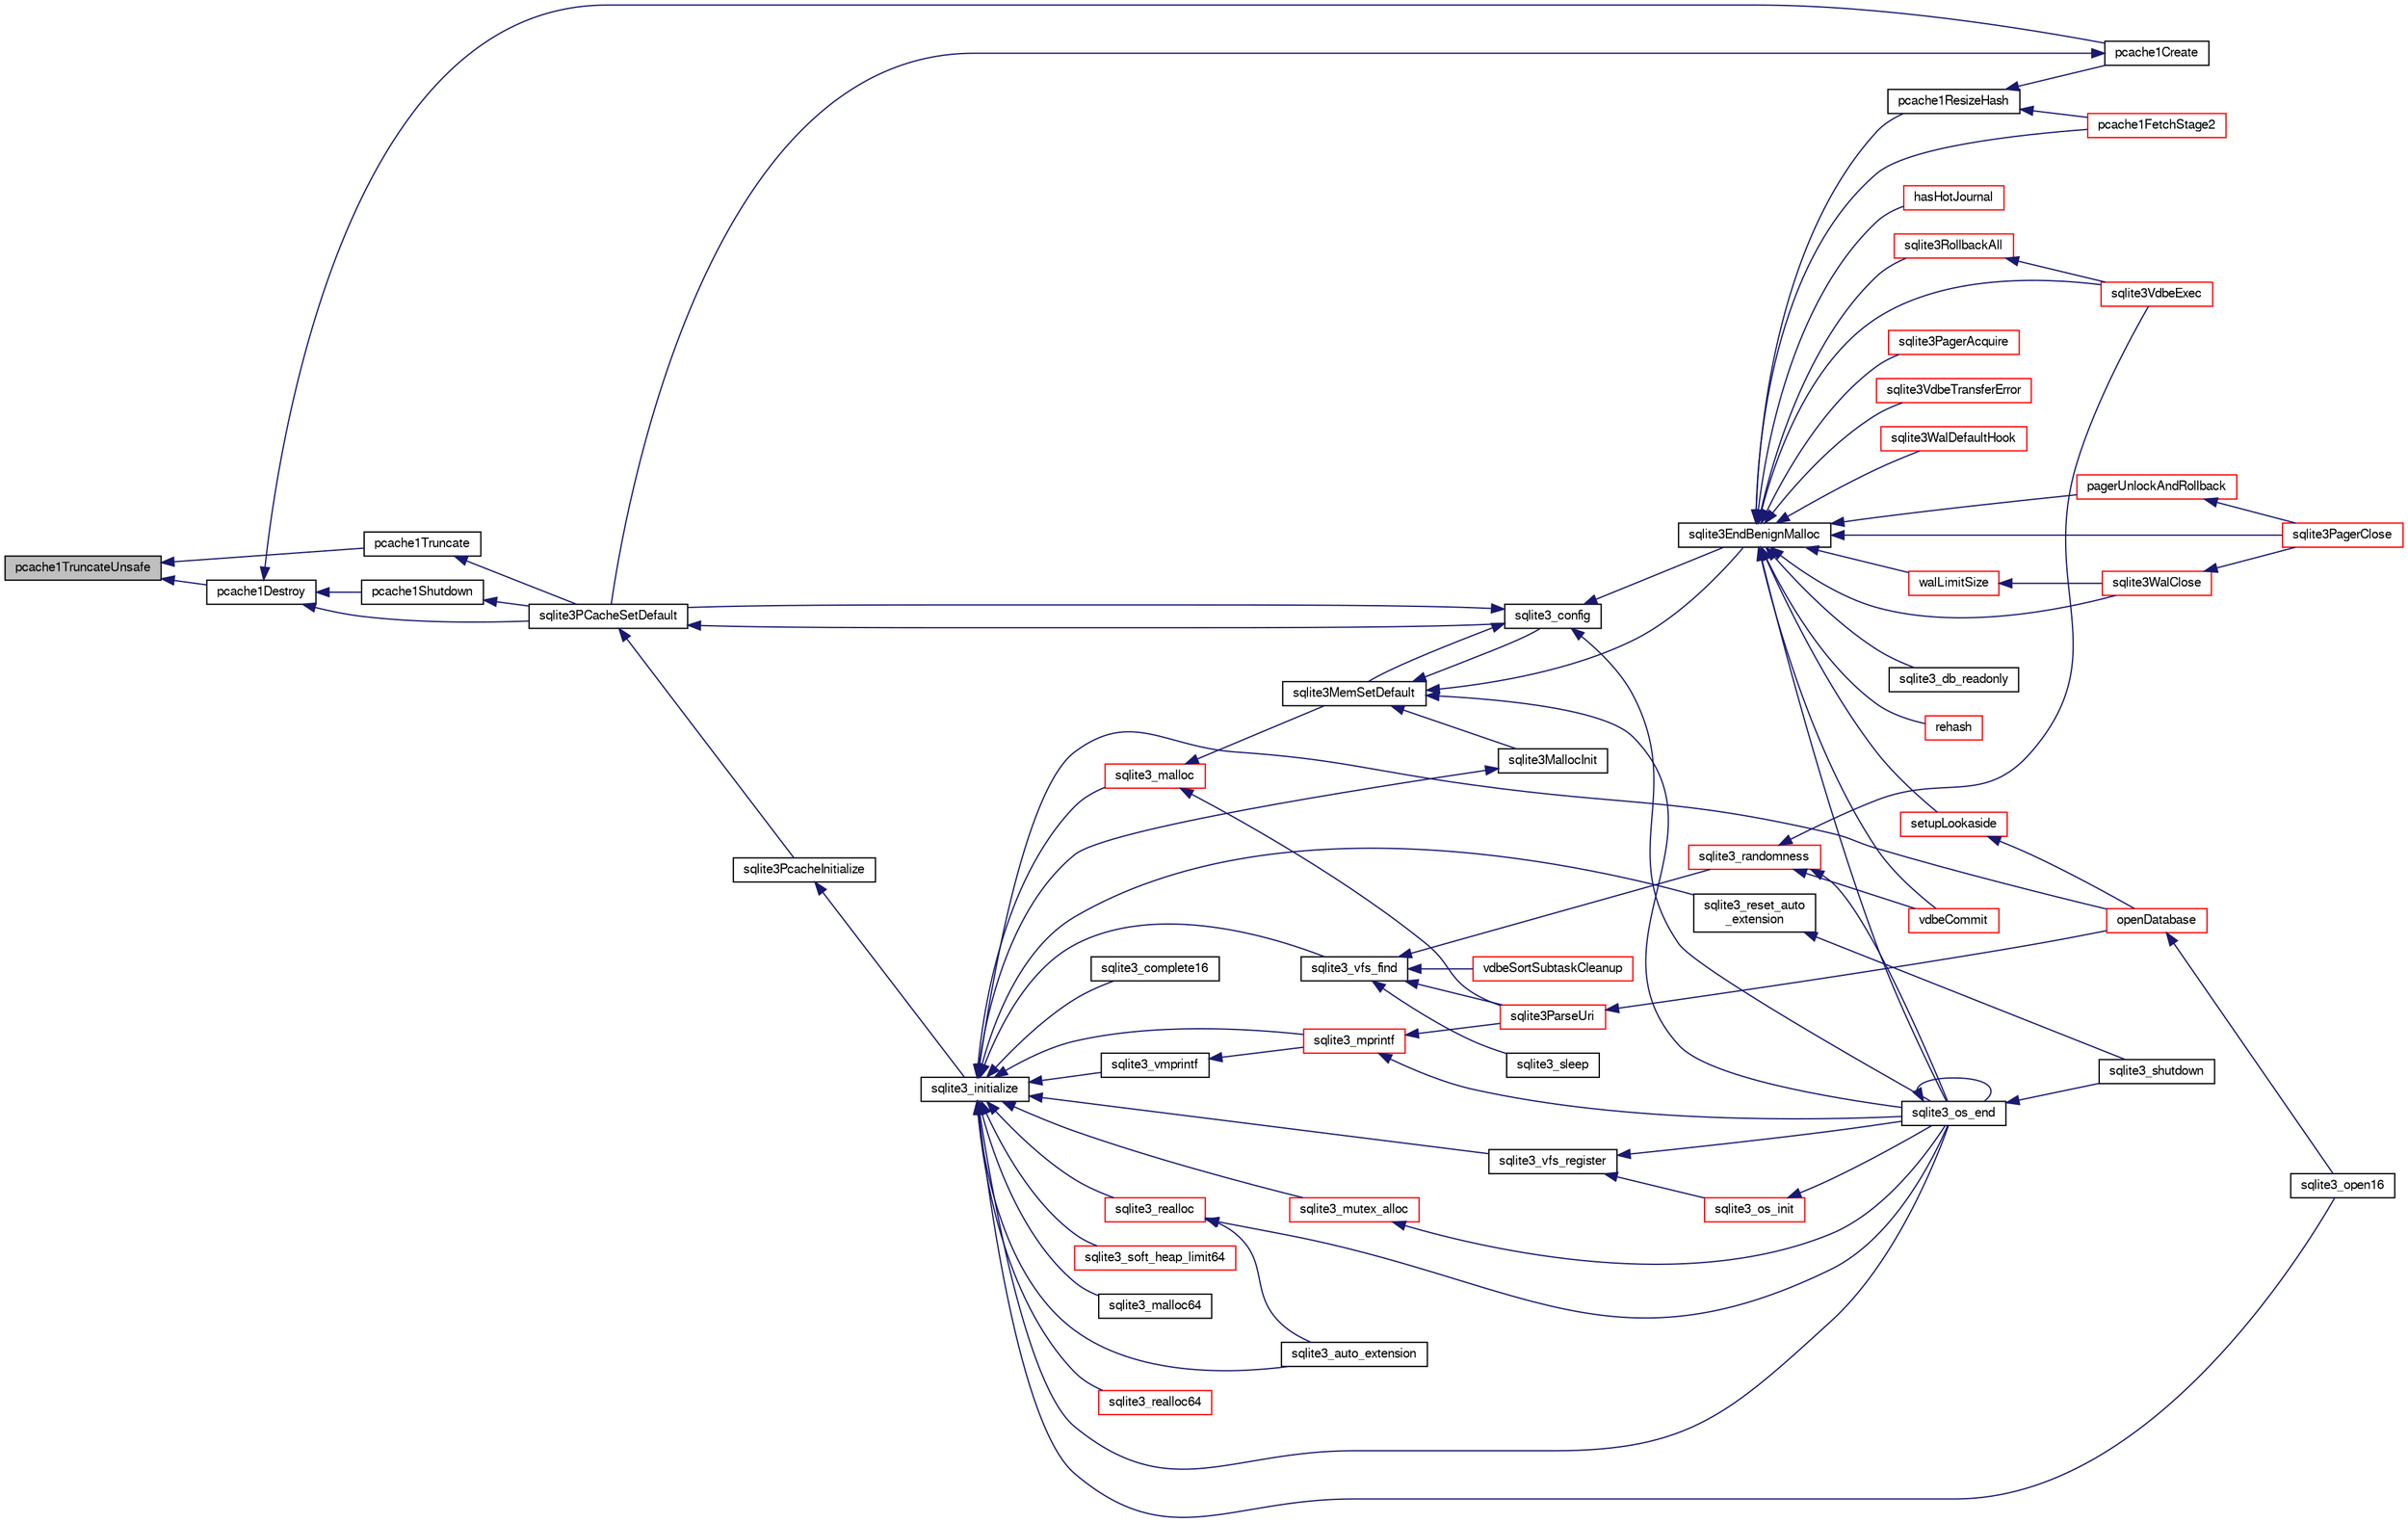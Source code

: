 digraph "pcache1TruncateUnsafe"
{
  edge [fontname="FreeSans",fontsize="10",labelfontname="FreeSans",labelfontsize="10"];
  node [fontname="FreeSans",fontsize="10",shape=record];
  rankdir="LR";
  Node234800 [label="pcache1TruncateUnsafe",height=0.2,width=0.4,color="black", fillcolor="grey75", style="filled", fontcolor="black"];
  Node234800 -> Node234801 [dir="back",color="midnightblue",fontsize="10",style="solid",fontname="FreeSans"];
  Node234801 [label="pcache1Truncate",height=0.2,width=0.4,color="black", fillcolor="white", style="filled",URL="$sqlite3_8c.html#ab21c5f71467aa7cfe1d1da105ecab289"];
  Node234801 -> Node234802 [dir="back",color="midnightblue",fontsize="10",style="solid",fontname="FreeSans"];
  Node234802 [label="sqlite3PCacheSetDefault",height=0.2,width=0.4,color="black", fillcolor="white", style="filled",URL="$sqlite3_8c.html#a91974afe7709a742451438556ee0c70c"];
  Node234802 -> Node234803 [dir="back",color="midnightblue",fontsize="10",style="solid",fontname="FreeSans"];
  Node234803 [label="sqlite3PcacheInitialize",height=0.2,width=0.4,color="black", fillcolor="white", style="filled",URL="$sqlite3_8c.html#a2902c61ddc88bea002c4d69fe4052b1f"];
  Node234803 -> Node234804 [dir="back",color="midnightblue",fontsize="10",style="solid",fontname="FreeSans"];
  Node234804 [label="sqlite3_initialize",height=0.2,width=0.4,color="black", fillcolor="white", style="filled",URL="$sqlite3_8h.html#ab0c0ee2d5d4cf8b28e9572296a8861df"];
  Node234804 -> Node234805 [dir="back",color="midnightblue",fontsize="10",style="solid",fontname="FreeSans"];
  Node234805 [label="sqlite3_vfs_find",height=0.2,width=0.4,color="black", fillcolor="white", style="filled",URL="$sqlite3_8h.html#ac201a26de3dfa1d6deb8069eb8d95627"];
  Node234805 -> Node234806 [dir="back",color="midnightblue",fontsize="10",style="solid",fontname="FreeSans"];
  Node234806 [label="sqlite3_randomness",height=0.2,width=0.4,color="red", fillcolor="white", style="filled",URL="$sqlite3_8h.html#aa452ad88657d4606e137b09c4e9315c7"];
  Node234806 -> Node234811 [dir="back",color="midnightblue",fontsize="10",style="solid",fontname="FreeSans"];
  Node234811 [label="sqlite3_os_end",height=0.2,width=0.4,color="black", fillcolor="white", style="filled",URL="$sqlite3_8h.html#a2288c95881ecca13d994e42b6a958906"];
  Node234811 -> Node234811 [dir="back",color="midnightblue",fontsize="10",style="solid",fontname="FreeSans"];
  Node234811 -> Node234812 [dir="back",color="midnightblue",fontsize="10",style="solid",fontname="FreeSans"];
  Node234812 [label="sqlite3_shutdown",height=0.2,width=0.4,color="black", fillcolor="white", style="filled",URL="$sqlite3_8h.html#aeaf9947fe863ba3d3aca061475e3af2e"];
  Node234806 -> Node235089 [dir="back",color="midnightblue",fontsize="10",style="solid",fontname="FreeSans"];
  Node235089 [label="vdbeCommit",height=0.2,width=0.4,color="red", fillcolor="white", style="filled",URL="$sqlite3_8c.html#a5d7f1e0625451b987728f600cfe1b92d"];
  Node234806 -> Node234820 [dir="back",color="midnightblue",fontsize="10",style="solid",fontname="FreeSans"];
  Node234820 [label="sqlite3VdbeExec",height=0.2,width=0.4,color="red", fillcolor="white", style="filled",URL="$sqlite3_8c.html#a8ce40a614bdc56719c4d642b1e4dfb21"];
  Node234805 -> Node235210 [dir="back",color="midnightblue",fontsize="10",style="solid",fontname="FreeSans"];
  Node235210 [label="vdbeSortSubtaskCleanup",height=0.2,width=0.4,color="red", fillcolor="white", style="filled",URL="$sqlite3_8c.html#abc8ce4c3ef58cc10f5b27642aab32b30"];
  Node234805 -> Node235213 [dir="back",color="midnightblue",fontsize="10",style="solid",fontname="FreeSans"];
  Node235213 [label="sqlite3ParseUri",height=0.2,width=0.4,color="red", fillcolor="white", style="filled",URL="$sqlite3_8c.html#aaa912f29a67460d8b2186c97056e8767"];
  Node235213 -> Node235055 [dir="back",color="midnightblue",fontsize="10",style="solid",fontname="FreeSans"];
  Node235055 [label="openDatabase",height=0.2,width=0.4,color="red", fillcolor="white", style="filled",URL="$sqlite3_8c.html#a6a9c3bc3a64234e863413f41db473758"];
  Node235055 -> Node235058 [dir="back",color="midnightblue",fontsize="10",style="solid",fontname="FreeSans"];
  Node235058 [label="sqlite3_open16",height=0.2,width=0.4,color="black", fillcolor="white", style="filled",URL="$sqlite3_8h.html#adbc401bb96713f32e553db32f6f3ca33"];
  Node234805 -> Node235214 [dir="back",color="midnightblue",fontsize="10",style="solid",fontname="FreeSans"];
  Node235214 [label="sqlite3_sleep",height=0.2,width=0.4,color="black", fillcolor="white", style="filled",URL="$sqlite3_8h.html#ad0c133ddbbecb6433f3c6ebef8966efa"];
  Node234804 -> Node235215 [dir="back",color="midnightblue",fontsize="10",style="solid",fontname="FreeSans"];
  Node235215 [label="sqlite3_vfs_register",height=0.2,width=0.4,color="black", fillcolor="white", style="filled",URL="$sqlite3_8h.html#a7184b289ccd4c4c7200589137d88c4ae"];
  Node235215 -> Node235216 [dir="back",color="midnightblue",fontsize="10",style="solid",fontname="FreeSans"];
  Node235216 [label="sqlite3_os_init",height=0.2,width=0.4,color="red", fillcolor="white", style="filled",URL="$sqlite3_8h.html#acebc2290d00a32d3afe2361f2979038b"];
  Node235216 -> Node234811 [dir="back",color="midnightblue",fontsize="10",style="solid",fontname="FreeSans"];
  Node235215 -> Node234811 [dir="back",color="midnightblue",fontsize="10",style="solid",fontname="FreeSans"];
  Node234804 -> Node235218 [dir="back",color="midnightblue",fontsize="10",style="solid",fontname="FreeSans"];
  Node235218 [label="sqlite3_mutex_alloc",height=0.2,width=0.4,color="red", fillcolor="white", style="filled",URL="$sqlite3_8h.html#aa3f89418cd18e99596435c958b29b650"];
  Node235218 -> Node234811 [dir="back",color="midnightblue",fontsize="10",style="solid",fontname="FreeSans"];
  Node234804 -> Node235222 [dir="back",color="midnightblue",fontsize="10",style="solid",fontname="FreeSans"];
  Node235222 [label="sqlite3_soft_heap_limit64",height=0.2,width=0.4,color="red", fillcolor="white", style="filled",URL="$sqlite3_8h.html#ab37b3a4d1652e3acb2c43d1252e6b852"];
  Node234804 -> Node235224 [dir="back",color="midnightblue",fontsize="10",style="solid",fontname="FreeSans"];
  Node235224 [label="sqlite3_malloc",height=0.2,width=0.4,color="red", fillcolor="white", style="filled",URL="$sqlite3_8h.html#a510e31845345737f17d86ce0b2328356"];
  Node235224 -> Node235225 [dir="back",color="midnightblue",fontsize="10",style="solid",fontname="FreeSans"];
  Node235225 [label="sqlite3MemSetDefault",height=0.2,width=0.4,color="black", fillcolor="white", style="filled",URL="$sqlite3_8c.html#a162fbfd727e92c5f8f72625b5ff62549"];
  Node235225 -> Node235226 [dir="back",color="midnightblue",fontsize="10",style="solid",fontname="FreeSans"];
  Node235226 [label="sqlite3EndBenignMalloc",height=0.2,width=0.4,color="black", fillcolor="white", style="filled",URL="$sqlite3_8c.html#a4582127cc64d483dc66c7acf9d8d8fbb"];
  Node235226 -> Node235227 [dir="back",color="midnightblue",fontsize="10",style="solid",fontname="FreeSans"];
  Node235227 [label="rehash",height=0.2,width=0.4,color="red", fillcolor="white", style="filled",URL="$sqlite3_8c.html#a4851529638f6c7af16239ee6e2dcc628"];
  Node235226 -> Node234811 [dir="back",color="midnightblue",fontsize="10",style="solid",fontname="FreeSans"];
  Node235226 -> Node235276 [dir="back",color="midnightblue",fontsize="10",style="solid",fontname="FreeSans"];
  Node235276 [label="pcache1ResizeHash",height=0.2,width=0.4,color="black", fillcolor="white", style="filled",URL="$sqlite3_8c.html#a7795922581c79a689c6e954dad69c037"];
  Node235276 -> Node235277 [dir="back",color="midnightblue",fontsize="10",style="solid",fontname="FreeSans"];
  Node235277 [label="pcache1Create",height=0.2,width=0.4,color="black", fillcolor="white", style="filled",URL="$sqlite3_8c.html#a44cfeb7ecaf2b6aa54934d3deaee8919"];
  Node235277 -> Node234802 [dir="back",color="midnightblue",fontsize="10",style="solid",fontname="FreeSans"];
  Node235276 -> Node235278 [dir="back",color="midnightblue",fontsize="10",style="solid",fontname="FreeSans"];
  Node235278 [label="pcache1FetchStage2",height=0.2,width=0.4,color="red", fillcolor="white", style="filled",URL="$sqlite3_8c.html#a30a4ee80ec88f9eb4ade1424d99585b5"];
  Node235226 -> Node235278 [dir="back",color="midnightblue",fontsize="10",style="solid",fontname="FreeSans"];
  Node235226 -> Node235160 [dir="back",color="midnightblue",fontsize="10",style="solid",fontname="FreeSans"];
  Node235160 [label="pagerUnlockAndRollback",height=0.2,width=0.4,color="red", fillcolor="white", style="filled",URL="$sqlite3_8c.html#a02d96b7bf62c3b13ba905d168914518c"];
  Node235160 -> Node235161 [dir="back",color="midnightblue",fontsize="10",style="solid",fontname="FreeSans"];
  Node235161 [label="sqlite3PagerClose",height=0.2,width=0.4,color="red", fillcolor="white", style="filled",URL="$sqlite3_8c.html#af94b1f96b60689fd09422cce2c85f53f"];
  Node235226 -> Node235161 [dir="back",color="midnightblue",fontsize="10",style="solid",fontname="FreeSans"];
  Node235226 -> Node235280 [dir="back",color="midnightblue",fontsize="10",style="solid",fontname="FreeSans"];
  Node235280 [label="hasHotJournal",height=0.2,width=0.4,color="red", fillcolor="white", style="filled",URL="$sqlite3_8c.html#a875dc699b7a0e8ab6ba19170e5096d5e"];
  Node235226 -> Node235163 [dir="back",color="midnightblue",fontsize="10",style="solid",fontname="FreeSans"];
  Node235163 [label="sqlite3PagerAcquire",height=0.2,width=0.4,color="red", fillcolor="white", style="filled",URL="$sqlite3_8c.html#a22a53daafd2bd778cda390312651f994"];
  Node235226 -> Node235281 [dir="back",color="midnightblue",fontsize="10",style="solid",fontname="FreeSans"];
  Node235281 [label="walLimitSize",height=0.2,width=0.4,color="red", fillcolor="white", style="filled",URL="$sqlite3_8c.html#a7d814227c8fb4a3441c42e9f2fdade3b"];
  Node235281 -> Node235282 [dir="back",color="midnightblue",fontsize="10",style="solid",fontname="FreeSans"];
  Node235282 [label="sqlite3WalClose",height=0.2,width=0.4,color="red", fillcolor="white", style="filled",URL="$sqlite3_8c.html#abfd7d36ec6ea41ecb2717dd4c6b0571e"];
  Node235282 -> Node235161 [dir="back",color="midnightblue",fontsize="10",style="solid",fontname="FreeSans"];
  Node235226 -> Node235282 [dir="back",color="midnightblue",fontsize="10",style="solid",fontname="FreeSans"];
  Node235226 -> Node235089 [dir="back",color="midnightblue",fontsize="10",style="solid",fontname="FreeSans"];
  Node235226 -> Node235284 [dir="back",color="midnightblue",fontsize="10",style="solid",fontname="FreeSans"];
  Node235284 [label="sqlite3VdbeTransferError",height=0.2,width=0.4,color="red", fillcolor="white", style="filled",URL="$sqlite3_8c.html#aaf4a567b51602bb6d7bb150e6c72de69"];
  Node235226 -> Node234820 [dir="back",color="midnightblue",fontsize="10",style="solid",fontname="FreeSans"];
  Node235226 -> Node235285 [dir="back",color="midnightblue",fontsize="10",style="solid",fontname="FreeSans"];
  Node235285 [label="setupLookaside",height=0.2,width=0.4,color="red", fillcolor="white", style="filled",URL="$sqlite3_8c.html#a83e30e8059c0e1a0537a569a91ce81e5"];
  Node235285 -> Node235055 [dir="back",color="midnightblue",fontsize="10",style="solid",fontname="FreeSans"];
  Node235226 -> Node235038 [dir="back",color="midnightblue",fontsize="10",style="solid",fontname="FreeSans"];
  Node235038 [label="sqlite3RollbackAll",height=0.2,width=0.4,color="red", fillcolor="white", style="filled",URL="$sqlite3_8c.html#ad902dd388d73208539f557962e3fe6bb"];
  Node235038 -> Node234820 [dir="back",color="midnightblue",fontsize="10",style="solid",fontname="FreeSans"];
  Node235226 -> Node235287 [dir="back",color="midnightblue",fontsize="10",style="solid",fontname="FreeSans"];
  Node235287 [label="sqlite3WalDefaultHook",height=0.2,width=0.4,color="red", fillcolor="white", style="filled",URL="$sqlite3_8c.html#a4a9ed7c3fcab46b3d82eb79ede8c4f77"];
  Node235226 -> Node235289 [dir="back",color="midnightblue",fontsize="10",style="solid",fontname="FreeSans"];
  Node235289 [label="sqlite3_db_readonly",height=0.2,width=0.4,color="black", fillcolor="white", style="filled",URL="$sqlite3_8h.html#a96c378e7022e7a8a375e23f7fc662cdd"];
  Node235225 -> Node235290 [dir="back",color="midnightblue",fontsize="10",style="solid",fontname="FreeSans"];
  Node235290 [label="sqlite3MallocInit",height=0.2,width=0.4,color="black", fillcolor="white", style="filled",URL="$sqlite3_8c.html#a9e06f9e7cad0d83ce80ab493c9533552"];
  Node235290 -> Node234804 [dir="back",color="midnightblue",fontsize="10",style="solid",fontname="FreeSans"];
  Node235225 -> Node234811 [dir="back",color="midnightblue",fontsize="10",style="solid",fontname="FreeSans"];
  Node235225 -> Node235291 [dir="back",color="midnightblue",fontsize="10",style="solid",fontname="FreeSans"];
  Node235291 [label="sqlite3_config",height=0.2,width=0.4,color="black", fillcolor="white", style="filled",URL="$sqlite3_8h.html#a74ad420b6f26bc06a04ff6ecec8a8c91"];
  Node235291 -> Node235226 [dir="back",color="midnightblue",fontsize="10",style="solid",fontname="FreeSans"];
  Node235291 -> Node235225 [dir="back",color="midnightblue",fontsize="10",style="solid",fontname="FreeSans"];
  Node235291 -> Node234811 [dir="back",color="midnightblue",fontsize="10",style="solid",fontname="FreeSans"];
  Node235291 -> Node234802 [dir="back",color="midnightblue",fontsize="10",style="solid",fontname="FreeSans"];
  Node235224 -> Node235213 [dir="back",color="midnightblue",fontsize="10",style="solid",fontname="FreeSans"];
  Node234804 -> Node235559 [dir="back",color="midnightblue",fontsize="10",style="solid",fontname="FreeSans"];
  Node235559 [label="sqlite3_malloc64",height=0.2,width=0.4,color="black", fillcolor="white", style="filled",URL="$sqlite3_8h.html#a12b7ee85e539ea28c130c5c75b96a82a"];
  Node234804 -> Node235560 [dir="back",color="midnightblue",fontsize="10",style="solid",fontname="FreeSans"];
  Node235560 [label="sqlite3_realloc",height=0.2,width=0.4,color="red", fillcolor="white", style="filled",URL="$sqlite3_8h.html#a627f0eeface58024ef47403d8cc76b35"];
  Node235560 -> Node234811 [dir="back",color="midnightblue",fontsize="10",style="solid",fontname="FreeSans"];
  Node235560 -> Node235576 [dir="back",color="midnightblue",fontsize="10",style="solid",fontname="FreeSans"];
  Node235576 [label="sqlite3_auto_extension",height=0.2,width=0.4,color="black", fillcolor="white", style="filled",URL="$sqlite3_8h.html#a85a95b45e94f6bcd52aa39b6acdb36d7"];
  Node234804 -> Node235578 [dir="back",color="midnightblue",fontsize="10",style="solid",fontname="FreeSans"];
  Node235578 [label="sqlite3_realloc64",height=0.2,width=0.4,color="red", fillcolor="white", style="filled",URL="$sqlite3_8h.html#afe88c85e9f864a3fd92941cad197245d"];
  Node234804 -> Node235366 [dir="back",color="midnightblue",fontsize="10",style="solid",fontname="FreeSans"];
  Node235366 [label="sqlite3_vmprintf",height=0.2,width=0.4,color="black", fillcolor="white", style="filled",URL="$sqlite3_8h.html#ac240de67ddf003828f16a6d9dd3fa3ca"];
  Node235366 -> Node235367 [dir="back",color="midnightblue",fontsize="10",style="solid",fontname="FreeSans"];
  Node235367 [label="sqlite3_mprintf",height=0.2,width=0.4,color="red", fillcolor="white", style="filled",URL="$sqlite3_8h.html#a9533933e57f7ccbb48c32041ce3a8862"];
  Node235367 -> Node234811 [dir="back",color="midnightblue",fontsize="10",style="solid",fontname="FreeSans"];
  Node235367 -> Node235213 [dir="back",color="midnightblue",fontsize="10",style="solid",fontname="FreeSans"];
  Node234804 -> Node235367 [dir="back",color="midnightblue",fontsize="10",style="solid",fontname="FreeSans"];
  Node234804 -> Node234811 [dir="back",color="midnightblue",fontsize="10",style="solid",fontname="FreeSans"];
  Node234804 -> Node235576 [dir="back",color="midnightblue",fontsize="10",style="solid",fontname="FreeSans"];
  Node234804 -> Node235678 [dir="back",color="midnightblue",fontsize="10",style="solid",fontname="FreeSans"];
  Node235678 [label="sqlite3_reset_auto\l_extension",height=0.2,width=0.4,color="black", fillcolor="white", style="filled",URL="$sqlite3_8h.html#ac33f4064ae6690cada7bdc89e8153ffc"];
  Node235678 -> Node234812 [dir="back",color="midnightblue",fontsize="10",style="solid",fontname="FreeSans"];
  Node234804 -> Node235543 [dir="back",color="midnightblue",fontsize="10",style="solid",fontname="FreeSans"];
  Node235543 [label="sqlite3_complete16",height=0.2,width=0.4,color="black", fillcolor="white", style="filled",URL="$sqlite3_8h.html#a3260341c2ef82787acca48414a1d03a1"];
  Node234804 -> Node235055 [dir="back",color="midnightblue",fontsize="10",style="solid",fontname="FreeSans"];
  Node234804 -> Node235058 [dir="back",color="midnightblue",fontsize="10",style="solid",fontname="FreeSans"];
  Node234802 -> Node235291 [dir="back",color="midnightblue",fontsize="10",style="solid",fontname="FreeSans"];
  Node234800 -> Node235679 [dir="back",color="midnightblue",fontsize="10",style="solid",fontname="FreeSans"];
  Node235679 [label="pcache1Destroy",height=0.2,width=0.4,color="black", fillcolor="white", style="filled",URL="$sqlite3_8c.html#af128220dedcda78a71f3283ece247258"];
  Node235679 -> Node235680 [dir="back",color="midnightblue",fontsize="10",style="solid",fontname="FreeSans"];
  Node235680 [label="pcache1Shutdown",height=0.2,width=0.4,color="black", fillcolor="white", style="filled",URL="$sqlite3_8c.html#a707b7714a99d68e6858d4305b2a02579"];
  Node235680 -> Node234802 [dir="back",color="midnightblue",fontsize="10",style="solid",fontname="FreeSans"];
  Node235679 -> Node235277 [dir="back",color="midnightblue",fontsize="10",style="solid",fontname="FreeSans"];
  Node235679 -> Node234802 [dir="back",color="midnightblue",fontsize="10",style="solid",fontname="FreeSans"];
}
